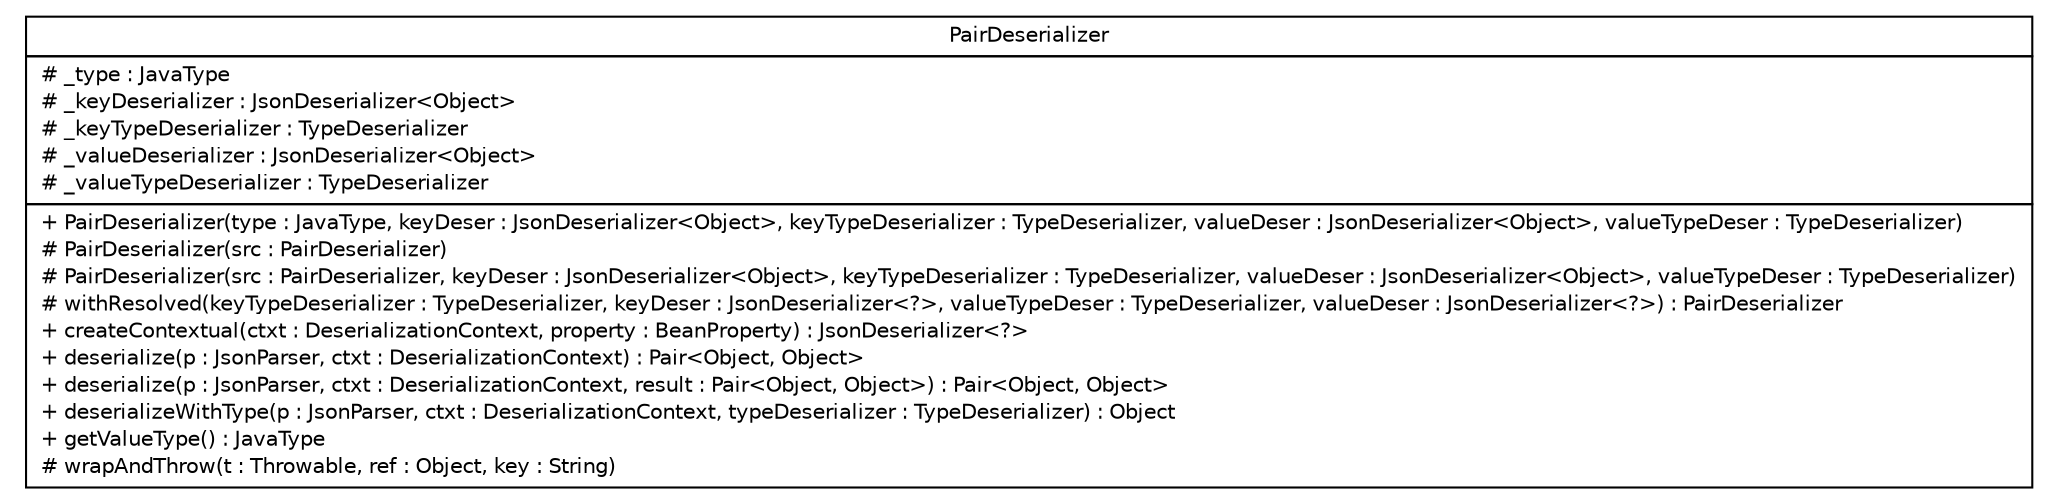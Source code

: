 #!/usr/local/bin/dot
#
# Class diagram 
# Generated by UMLGraph version R5_6-24-gf6e263 (http://www.umlgraph.org/)
#

digraph G {
	edge [fontname="Helvetica",fontsize=10,labelfontname="Helvetica",labelfontsize=10];
	node [fontname="Helvetica",fontsize=10,shape=plaintext];
	nodesep=0.25;
	ranksep=0.5;
	// top.infra.jackson2.deser.PairDeserializer
	c106 [label=<<table title="top.infra.jackson2.deser.PairDeserializer" border="0" cellborder="1" cellspacing="0" cellpadding="2" port="p" href="./PairDeserializer.html">
		<tr><td><table border="0" cellspacing="0" cellpadding="1">
<tr><td align="center" balign="center"> PairDeserializer </td></tr>
		</table></td></tr>
		<tr><td><table border="0" cellspacing="0" cellpadding="1">
<tr><td align="left" balign="left"> # _type : JavaType </td></tr>
<tr><td align="left" balign="left"> # _keyDeserializer : JsonDeserializer&lt;Object&gt; </td></tr>
<tr><td align="left" balign="left"> # _keyTypeDeserializer : TypeDeserializer </td></tr>
<tr><td align="left" balign="left"> # _valueDeserializer : JsonDeserializer&lt;Object&gt; </td></tr>
<tr><td align="left" balign="left"> # _valueTypeDeserializer : TypeDeserializer </td></tr>
		</table></td></tr>
		<tr><td><table border="0" cellspacing="0" cellpadding="1">
<tr><td align="left" balign="left"> + PairDeserializer(type : JavaType, keyDeser : JsonDeserializer&lt;Object&gt;, keyTypeDeserializer : TypeDeserializer, valueDeser : JsonDeserializer&lt;Object&gt;, valueTypeDeser : TypeDeserializer) </td></tr>
<tr><td align="left" balign="left"> # PairDeserializer(src : PairDeserializer) </td></tr>
<tr><td align="left" balign="left"> # PairDeserializer(src : PairDeserializer, keyDeser : JsonDeserializer&lt;Object&gt;, keyTypeDeserializer : TypeDeserializer, valueDeser : JsonDeserializer&lt;Object&gt;, valueTypeDeser : TypeDeserializer) </td></tr>
<tr><td align="left" balign="left"> # withResolved(keyTypeDeserializer : TypeDeserializer, keyDeser : JsonDeserializer&lt;?&gt;, valueTypeDeser : TypeDeserializer, valueDeser : JsonDeserializer&lt;?&gt;) : PairDeserializer </td></tr>
<tr><td align="left" balign="left"> + createContextual(ctxt : DeserializationContext, property : BeanProperty) : JsonDeserializer&lt;?&gt; </td></tr>
<tr><td align="left" balign="left"> + deserialize(p : JsonParser, ctxt : DeserializationContext) : Pair&lt;Object, Object&gt; </td></tr>
<tr><td align="left" balign="left"> + deserialize(p : JsonParser, ctxt : DeserializationContext, result : Pair&lt;Object, Object&gt;) : Pair&lt;Object, Object&gt; </td></tr>
<tr><td align="left" balign="left"> + deserializeWithType(p : JsonParser, ctxt : DeserializationContext, typeDeserializer : TypeDeserializer) : Object </td></tr>
<tr><td align="left" balign="left"> + getValueType() : JavaType </td></tr>
<tr><td align="left" balign="left"> # wrapAndThrow(t : Throwable, ref : Object, key : String) </td></tr>
		</table></td></tr>
		</table>>, URL="./PairDeserializer.html", fontname="Helvetica", fontcolor="black", fontsize=10.0];
}

